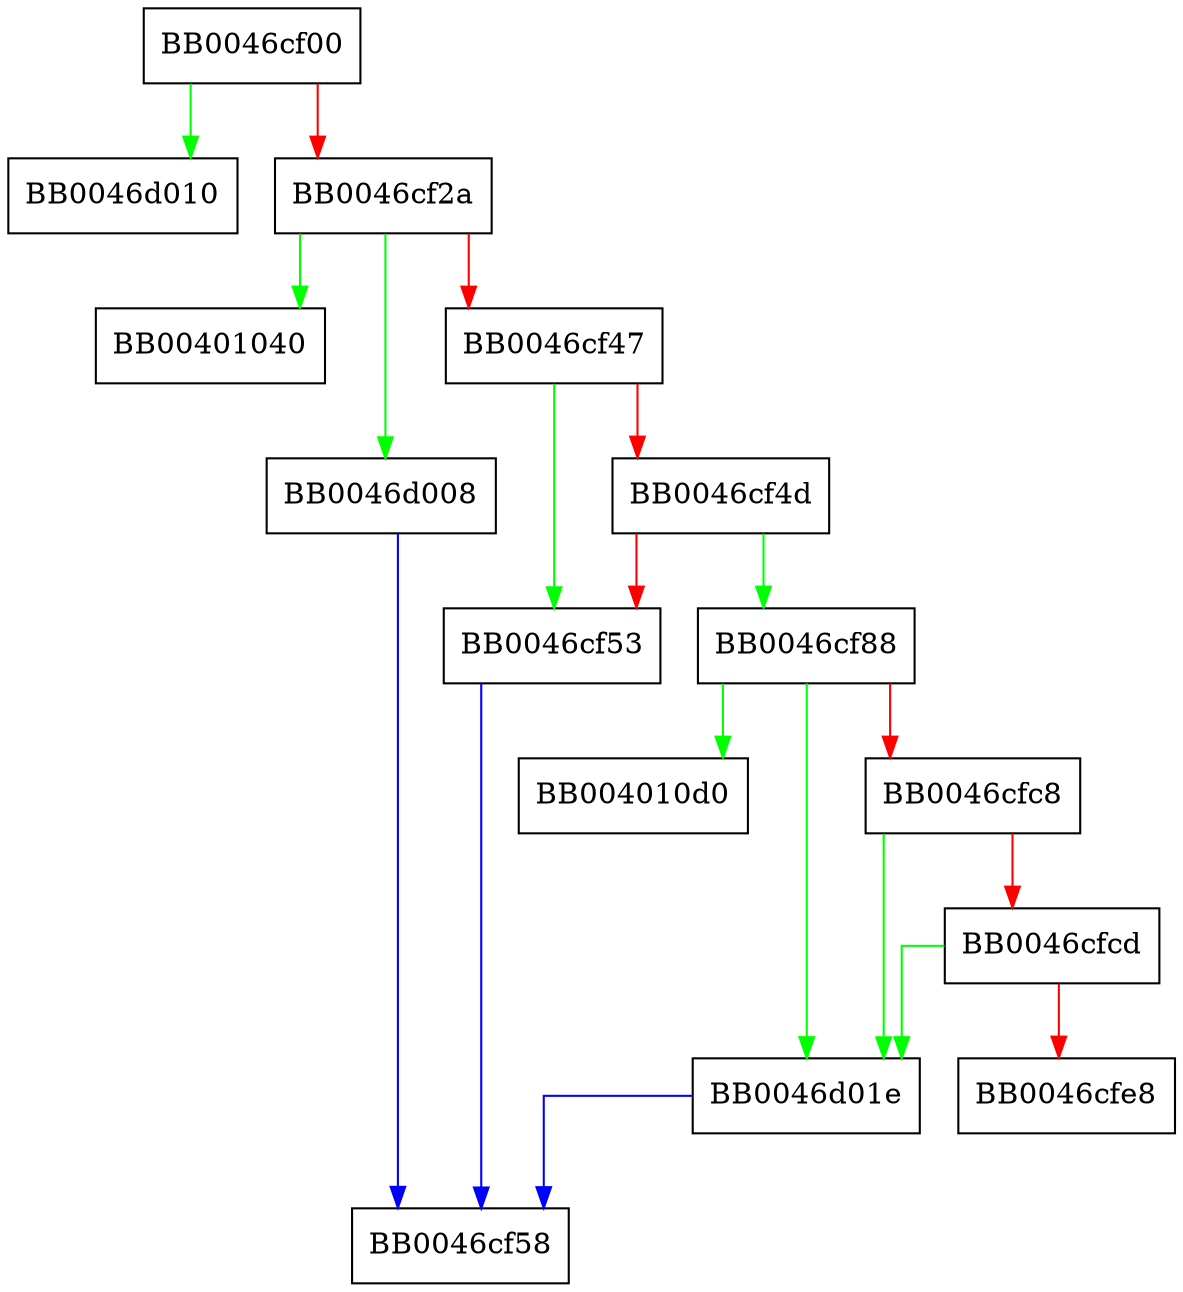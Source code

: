 digraph engine_open {
  node [shape="box"];
  graph [splines=ortho];
  BB0046cf00 -> BB0046d010 [color="green"];
  BB0046cf00 -> BB0046cf2a [color="red"];
  BB0046cf2a -> BB00401040 [color="green"];
  BB0046cf2a -> BB0046d008 [color="green"];
  BB0046cf2a -> BB0046cf47 [color="red"];
  BB0046cf47 -> BB0046cf53 [color="green"];
  BB0046cf47 -> BB0046cf4d [color="red"];
  BB0046cf4d -> BB0046cf88 [color="green"];
  BB0046cf4d -> BB0046cf53 [color="red"];
  BB0046cf53 -> BB0046cf58 [color="blue"];
  BB0046cf88 -> BB004010d0 [color="green"];
  BB0046cf88 -> BB0046d01e [color="green"];
  BB0046cf88 -> BB0046cfc8 [color="red"];
  BB0046cfc8 -> BB0046d01e [color="green"];
  BB0046cfc8 -> BB0046cfcd [color="red"];
  BB0046cfcd -> BB0046d01e [color="green"];
  BB0046cfcd -> BB0046cfe8 [color="red"];
  BB0046d008 -> BB0046cf58 [color="blue"];
  BB0046d01e -> BB0046cf58 [color="blue"];
}